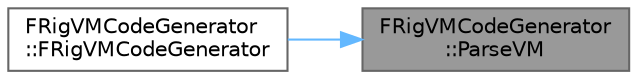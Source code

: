 digraph "FRigVMCodeGenerator::ParseVM"
{
 // INTERACTIVE_SVG=YES
 // LATEX_PDF_SIZE
  bgcolor="transparent";
  edge [fontname=Helvetica,fontsize=10,labelfontname=Helvetica,labelfontsize=10];
  node [fontname=Helvetica,fontsize=10,shape=box,height=0.2,width=0.4];
  rankdir="RL";
  Node1 [id="Node000001",label="FRigVMCodeGenerator\l::ParseVM",height=0.2,width=0.4,color="gray40", fillcolor="grey60", style="filled", fontcolor="black",tooltip=" "];
  Node1 -> Node2 [id="edge1_Node000001_Node000002",dir="back",color="steelblue1",style="solid",tooltip=" "];
  Node2 [id="Node000002",label="FRigVMCodeGenerator\l::FRigVMCodeGenerator",height=0.2,width=0.4,color="grey40", fillcolor="white", style="filled",URL="$d9/d66/structFRigVMCodeGenerator.html#a6a1c4e35afc57bdb4c2a240c80e1ad0b",tooltip=" "];
}
